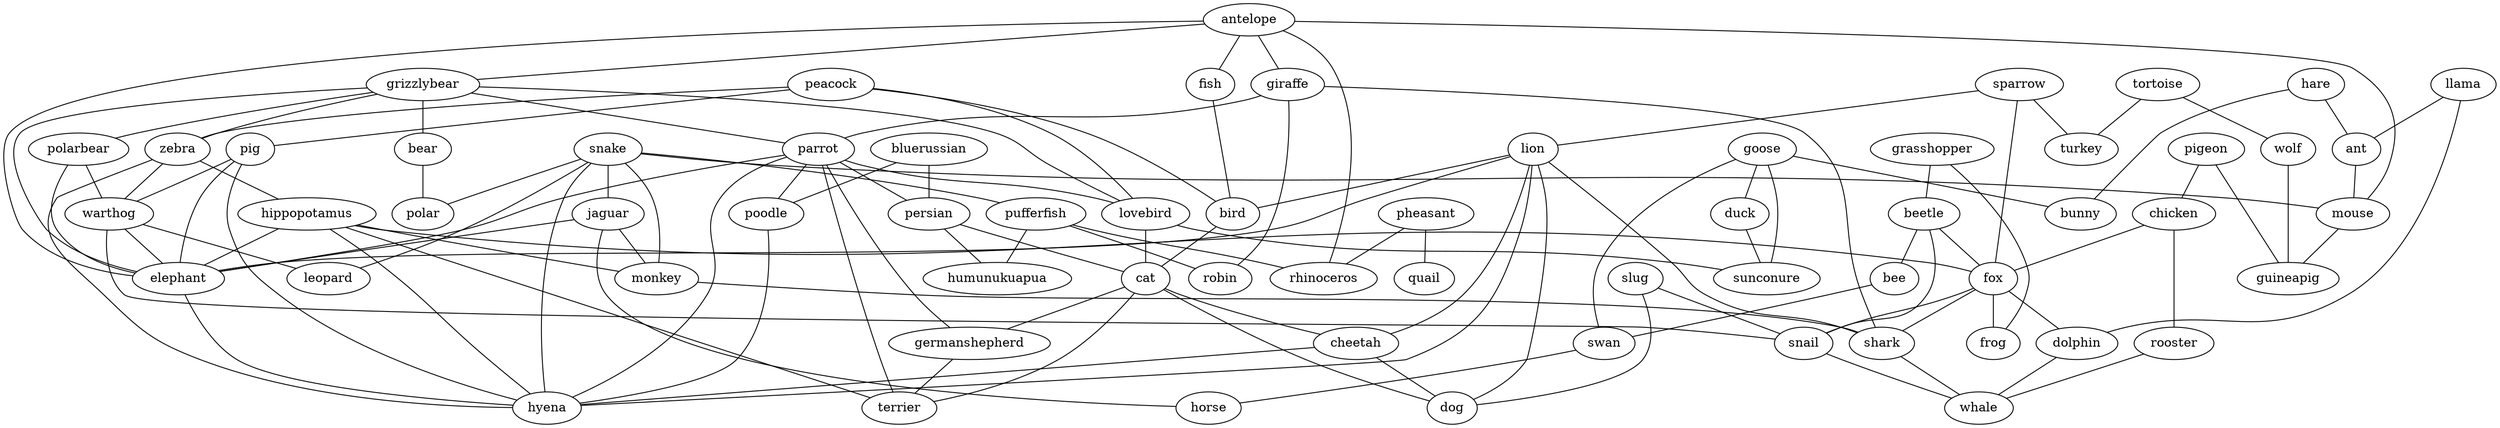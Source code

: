 strict graph  {
	peacock -- zebra	 [weight=1];
	peacock -- lovebird	 [weight=1];
	peacock -- bird	 [weight=1];
	peacock -- pig	 [weight=1];
	antelope -- grizzlybear	 [weight=1];
	antelope -- giraffe	 [weight=1];
	antelope -- fish	 [weight=1];
	antelope -- mouse	 [weight=1];
	antelope -- rhinoceros	 [weight=1];
	antelope -- elephant	 [weight=1];
	pheasant -- quail	 [weight=1];
	pheasant -- rhinoceros	 [weight=1];
	sparrow -- lion	 [weight=1];
	sparrow -- fox	 [weight=1];
	sparrow -- turkey	 [weight=1];
	pigeon -- chicken	 [weight=1];
	pigeon -- guineapig	 [weight=1];
	chicken -- fox	 [weight=1];
	chicken -- rooster	 [weight=1];
	grizzlybear -- bear	 [weight=1];
	grizzlybear -- parrot	 [weight=1];
	grizzlybear -- zebra	 [weight=1];
	grizzlybear -- lovebird	 [weight=1];
	grizzlybear -- polarbear	 [weight=1];
	grizzlybear -- elephant	 [weight=1];
	bear -- polar	 [weight=1];
	giraffe -- parrot	 [weight=1];
	giraffe -- robin	 [weight=1];
	giraffe -- shark	 [weight=1];
	snake -- jaguar	 [weight=1];
	snake -- polar	 [weight=1];
	snake -- monkey	 [weight=1];
	snake -- pufferfish	 [weight=1];
	snake -- mouse	 [weight=1];
	snake -- leopard	 [weight=1];
	snake -- hyena	 [weight=1];
	llama -- dolphin	 [weight=1];
	llama -- ant	 [weight=1];
	jaguar -- horse	 [weight=1];
	jaguar -- monkey	 [weight=1];
	jaguar -- elephant	 [weight=1];
	parrot -- persian	 [weight=1];
	parrot -- lovebird	 [weight=1];
	parrot -- poodle	 [weight=1];
	parrot -- elephant	 [weight=1];
	parrot -- germanshepherd	 [weight=1];
	parrot -- terrier	 [weight=1];
	parrot -- hyena	 [weight=1];
	bluerussian -- persian	 [weight=1];
	bluerussian -- poodle	 [weight=1];
	fish -- bird	 [weight=1];
	grasshopper -- beetle	 [weight=1];
	grasshopper -- frog	 [weight=1];
	goose -- swan	 [weight=1];
	goose -- duck	 [weight=1];
	goose -- sunconure	 [weight=1];
	goose -- bunny	 [weight=1];
	lion -- bird	 [weight=1];
	lion -- shark	 [weight=1];
	lion -- elephant	 [weight=1];
	lion -- cheetah	 [weight=1];
	lion -- dog	 [weight=1];
	lion -- hyena	 [weight=1];
	persian -- cat	 [weight=1];
	persian -- humunukuapua	 [weight=1];
	zebra -- hippopotamus	 [weight=1];
	zebra -- warthog	 [weight=1];
	zebra -- hyena	 [weight=1];
	beetle -- bee	 [weight=1];
	beetle -- fox	 [weight=1];
	beetle -- snail	 [weight=1];
	bee -- swan	 [weight=1];
	hippopotamus -- fox	 [weight=1];
	hippopotamus -- monkey	 [weight=1];
	hippopotamus -- elephant	 [weight=1];
	hippopotamus -- terrier	 [weight=1];
	hippopotamus -- hyena	 [weight=1];
	fox -- frog	 [weight=1];
	fox -- shark	 [weight=1];
	fox -- dolphin	 [weight=1];
	fox -- snail	 [weight=1];
	lovebird -- sunconure	 [weight=1];
	lovebird -- cat	 [weight=1];
	bird -- cat	 [weight=1];
	slug -- snail	 [weight=1];
	slug -- dog	 [weight=1];
	tortoise -- wolf	 [weight=1];
	tortoise -- turkey	 [weight=1];
	wolf -- guineapig	 [weight=1];
	swan -- horse	 [weight=1];
	duck -- sunconure	 [weight=1];
	monkey -- shark	 [weight=1];
	poodle -- hyena	 [weight=1];
	hare -- ant	 [weight=1];
	hare -- bunny	 [weight=1];
	polarbear -- warthog	 [weight=1];
	polarbear -- elephant	 [weight=1];
	pufferfish -- robin	 [weight=1];
	pufferfish -- humunukuapua	 [weight=1];
	pufferfish -- rhinoceros	 [weight=1];
	rooster -- whale	 [weight=1];
	cat -- cheetah	 [weight=1];
	cat -- germanshepherd	 [weight=1];
	cat -- terrier	 [weight=1];
	cat -- dog	 [weight=1];
	shark -- whale	 [weight=1];
	dolphin -- whale	 [weight=1];
	pig -- warthog	 [weight=1];
	pig -- elephant	 [weight=1];
	pig -- hyena	 [weight=1];
	ant -- mouse	 [weight=1];
	warthog -- elephant	 [weight=1];
	warthog -- snail	 [weight=1];
	warthog -- leopard	 [weight=1];
	mouse -- guineapig	 [weight=1];
	elephant -- hyena	 [weight=1];
	cheetah -- dog	 [weight=1];
	cheetah -- hyena	 [weight=1];
	germanshepherd -- terrier	 [weight=1];
	snail -- whale	 [weight=1];
}
